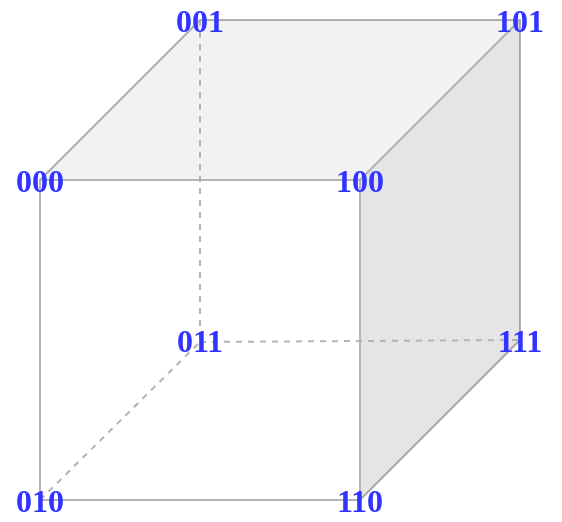 <mxfile version="13.10.4" type="device"><diagram id="NV9ppHEdIdPxtA-3MKUw" name="Page-1"><mxGraphModel dx="813" dy="459" grid="1" gridSize="10" guides="1" tooltips="1" connect="1" arrows="1" fold="1" page="1" pageScale="1" pageWidth="827" pageHeight="1169" math="0" shadow="0"><root><mxCell id="0"/><mxCell id="1" parent="0"/><mxCell id="mt5KNRrtcUGNqwj14n9b-1" value="" style="shape=cube;whiteSpace=wrap;html=1;boundedLbl=1;backgroundOutline=1;darkOpacity=0.05;darkOpacity2=0.1;flipV=0;flipH=1;size=80;fillColor=none;strokeColor=#B3B3B3;" vertex="1" parent="1"><mxGeometry x="360" y="280" width="240" height="240" as="geometry"/></mxCell><mxCell id="mt5KNRrtcUGNqwj14n9b-2" value="" style="endArrow=none;dashed=1;html=1;exitX=1;exitY=1;exitDx=0;exitDy=0;exitPerimeter=0;entryX=0.667;entryY=0.671;entryDx=0;entryDy=0;entryPerimeter=0;strokeColor=#B3B3B3;" edge="1" parent="1" source="mt5KNRrtcUGNqwj14n9b-1" target="mt5KNRrtcUGNqwj14n9b-1"><mxGeometry width="50" height="50" relative="1" as="geometry"><mxPoint x="440" y="460" as="sourcePoint"/><mxPoint x="490" y="410" as="targetPoint"/></mxGeometry></mxCell><mxCell id="mt5KNRrtcUGNqwj14n9b-3" value="" style="endArrow=none;dashed=1;html=1;entryX=0;entryY=0;entryDx=160;entryDy=0;entryPerimeter=0;strokeColor=#B3B3B3;" edge="1" parent="1" target="mt5KNRrtcUGNqwj14n9b-1"><mxGeometry width="50" height="50" relative="1" as="geometry"><mxPoint x="440" y="439" as="sourcePoint"/><mxPoint x="490" y="410" as="targetPoint"/></mxGeometry></mxCell><mxCell id="mt5KNRrtcUGNqwj14n9b-4" value="" style="endArrow=none;dashed=1;html=1;entryX=0;entryY=0;entryDx=0;entryDy=160;entryPerimeter=0;strokeColor=#B3B3B3;" edge="1" parent="1" target="mt5KNRrtcUGNqwj14n9b-1"><mxGeometry width="50" height="50" relative="1" as="geometry"><mxPoint x="440" y="441" as="sourcePoint"/><mxPoint x="490" y="410" as="targetPoint"/></mxGeometry></mxCell><mxCell id="mt5KNRrtcUGNqwj14n9b-6" value="000" style="text;html=1;strokeColor=none;fillColor=none;align=center;verticalAlign=middle;whiteSpace=wrap;rounded=0;fontStyle=1;fontFamily=Verdana;fontSize=16;fontColor=#3333FF;" vertex="1" parent="1"><mxGeometry x="340" y="350" width="40" height="20" as="geometry"/></mxCell><mxCell id="mt5KNRrtcUGNqwj14n9b-7" value="100" style="text;html=1;strokeColor=none;fillColor=none;align=center;verticalAlign=middle;whiteSpace=wrap;rounded=0;fontStyle=1;fontFamily=Verdana;fontSize=16;fontColor=#3333FF;" vertex="1" parent="1"><mxGeometry x="500" y="350" width="40" height="20" as="geometry"/></mxCell><mxCell id="mt5KNRrtcUGNqwj14n9b-8" value="101" style="text;html=1;strokeColor=none;fillColor=none;align=center;verticalAlign=middle;whiteSpace=wrap;rounded=0;fontStyle=1;fontFamily=Verdana;fontSize=16;fontColor=#3333FF;" vertex="1" parent="1"><mxGeometry x="580" y="270" width="40" height="20" as="geometry"/></mxCell><mxCell id="mt5KNRrtcUGNqwj14n9b-9" value="001" style="text;html=1;strokeColor=none;fillColor=none;align=center;verticalAlign=middle;whiteSpace=wrap;rounded=0;fontStyle=1;fontFamily=Verdana;fontSize=16;fontColor=#3333FF;" vertex="1" parent="1"><mxGeometry x="420" y="270" width="40" height="20" as="geometry"/></mxCell><mxCell id="mt5KNRrtcUGNqwj14n9b-10" value="010" style="text;html=1;strokeColor=none;fillColor=none;align=center;verticalAlign=middle;whiteSpace=wrap;rounded=0;fontStyle=1;fontFamily=Verdana;fontSize=16;fontColor=#3333FF;" vertex="1" parent="1"><mxGeometry x="340" y="510" width="40" height="20" as="geometry"/></mxCell><mxCell id="mt5KNRrtcUGNqwj14n9b-11" value="110" style="text;html=1;strokeColor=none;fillColor=none;align=center;verticalAlign=middle;whiteSpace=wrap;rounded=0;fontStyle=1;fontFamily=Verdana;fontSize=16;fontColor=#3333FF;" vertex="1" parent="1"><mxGeometry x="500" y="510" width="40" height="20" as="geometry"/></mxCell><mxCell id="mt5KNRrtcUGNqwj14n9b-12" value="111" style="text;html=1;strokeColor=none;fillColor=none;align=center;verticalAlign=middle;whiteSpace=wrap;rounded=0;fontStyle=1;fontFamily=Verdana;fontSize=16;fontColor=#3333FF;" vertex="1" parent="1"><mxGeometry x="580" y="430" width="40" height="20" as="geometry"/></mxCell><mxCell id="mt5KNRrtcUGNqwj14n9b-13" value="011" style="text;html=1;strokeColor=none;fillColor=none;align=center;verticalAlign=middle;whiteSpace=wrap;rounded=0;fontStyle=1;fontFamily=Verdana;fontSize=16;fontColor=#3333FF;" vertex="1" parent="1"><mxGeometry x="420" y="430" width="40" height="20" as="geometry"/></mxCell></root></mxGraphModel></diagram></mxfile>